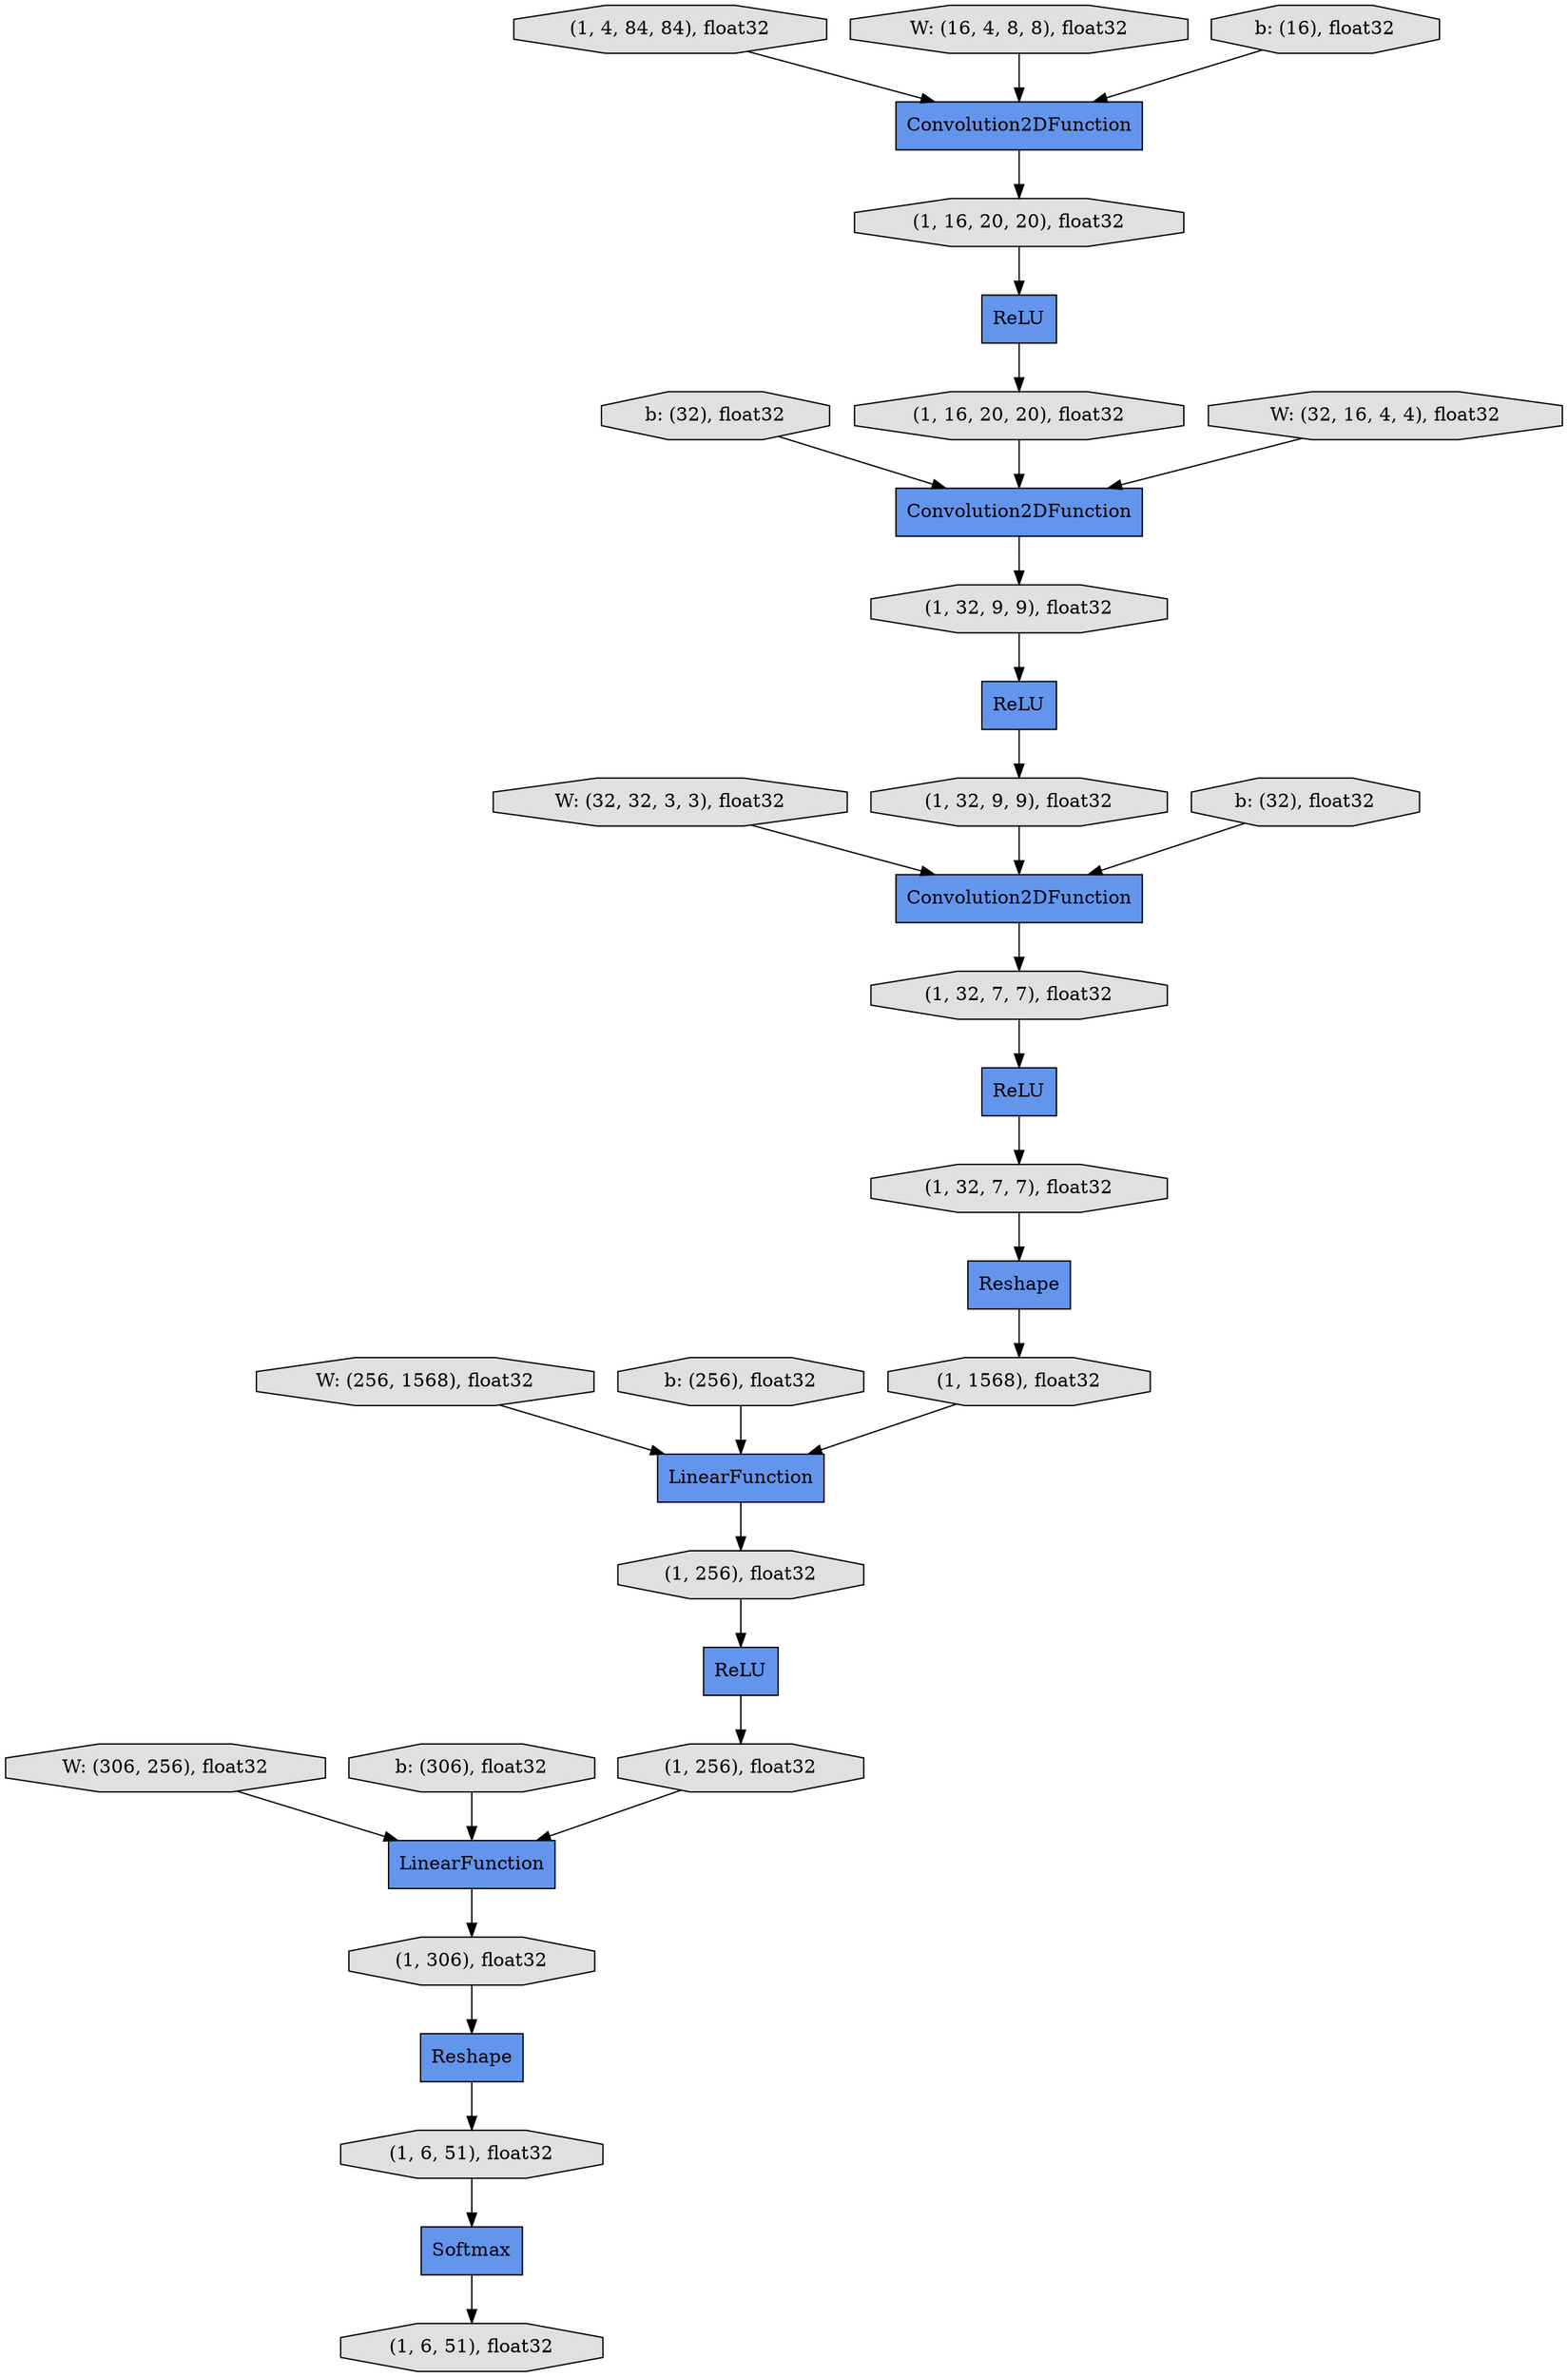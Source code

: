 digraph graphname{rankdir=TB;139645556717584 [label="LinearFunction",shape="record",fillcolor="#6495ED",style="filled"];139645556887632 [label="(1, 256), float32",shape="octagon",fillcolor="#E0E0E0",style="filled"];139645556717648 [label="(1, 4, 84, 84), float32",shape="octagon",fillcolor="#E0E0E0",style="filled"];139645557051536 [label="Convolution2DFunction",shape="record",fillcolor="#6495ED",style="filled"];139645556715728 [label="b: (32), float32",shape="octagon",fillcolor="#E0E0E0",style="filled"];139645556717776 [label="(1, 16, 20, 20), float32",shape="octagon",fillcolor="#E0E0E0",style="filled"];139645556887952 [label="(1, 306), float32",shape="octagon",fillcolor="#E0E0E0",style="filled"];139645556717968 [label="ReLU",shape="record",fillcolor="#6495ED",style="filled"];139645556719504 [label="(1, 256), float32",shape="octagon",fillcolor="#E0E0E0",style="filled"];139645556718032 [label="(1, 16, 20, 20), float32",shape="octagon",fillcolor="#E0E0E0",style="filled"];139645556888080 [label="(1, 6, 51), float32",shape="octagon",fillcolor="#E0E0E0",style="filled"];139645556716048 [label="W: (32, 32, 3, 3), float32",shape="octagon",fillcolor="#E0E0E0",style="filled"];139645556718160 [label="Softmax",shape="record",fillcolor="#6495ED",style="filled"];139645556718224 [label="(1, 32, 9, 9), float32",shape="octagon",fillcolor="#E0E0E0",style="filled"];139645557054096 [label="Convolution2DFunction",shape="record",fillcolor="#6495ED",style="filled"];139645556718288 [label="Convolution2DFunction",shape="record",fillcolor="#6495ED",style="filled"];139645556888336 [label="(1, 6, 51), float32",shape="octagon",fillcolor="#E0E0E0",style="filled"];139645556718416 [label="(1, 32, 9, 9), float32",shape="octagon",fillcolor="#E0E0E0",style="filled"];139645556716368 [label="b: (32), float32",shape="octagon",fillcolor="#E0E0E0",style="filled"];139645557148496 [label="ReLU",shape="record",fillcolor="#6495ED",style="filled"];139645556716496 [label="W: (306, 256), float32",shape="octagon",fillcolor="#E0E0E0",style="filled"];139645556718672 [label="ReLU",shape="record",fillcolor="#6495ED",style="filled"];139645556716688 [label="W: (256, 1568), float32",shape="octagon",fillcolor="#E0E0E0",style="filled"];139645556718736 [label="(1, 32, 7, 7), float32",shape="octagon",fillcolor="#E0E0E0",style="filled"];139645556718800 [label="Reshape",shape="record",fillcolor="#6495ED",style="filled"];139645557148880 [label="W: (16, 4, 8, 8), float32",shape="octagon",fillcolor="#E0E0E0",style="filled"];139645556718928 [label="(1, 32, 7, 7), float32",shape="octagon",fillcolor="#E0E0E0",style="filled"];139645556717008 [label="b: (256), float32",shape="octagon",fillcolor="#E0E0E0",style="filled"];139645557149200 [label="b: (16), float32",shape="octagon",fillcolor="#E0E0E0",style="filled"];139645556719248 [label="LinearFunction",shape="record",fillcolor="#6495ED",style="filled"];139645556719312 [label="(1, 1568), float32",shape="octagon",fillcolor="#E0E0E0",style="filled"];139645556719440 [label="Reshape",shape="record",fillcolor="#6495ED",style="filled"];139645557034832 [label="ReLU",shape="record",fillcolor="#6495ED",style="filled"];139645557149520 [label="W: (32, 16, 4, 4), float32",shape="octagon",fillcolor="#E0E0E0",style="filled"];139645556717456 [label="b: (306), float32",shape="octagon",fillcolor="#E0E0E0",style="filled"];139645557054096 -> 139645556717776;139645556718160 -> 139645556888336;139645556716496 -> 139645556719248;139645556716048 -> 139645556718288;139645556718032 -> 139645557051536;139645557051536 -> 139645556718224;139645557148496 -> 139645556718032;139645556718672 -> 139645556719504;139645556717968 -> 139645556718928;139645556718928 -> 139645556718800;139645556718416 -> 139645556718288;139645556716368 -> 139645556718288;139645556718800 -> 139645556719312;139645556717584 -> 139645556887632;139645556717008 -> 139645556717584;139645556715728 -> 139645557051536;139645556717456 -> 139645556719248;139645556719504 -> 139645556719248;139645556717776 -> 139645557148496;139645556719312 -> 139645556717584;139645556716688 -> 139645556717584;139645557034832 -> 139645556718416;139645557149200 -> 139645557054096;139645556718288 -> 139645556718736;139645557148880 -> 139645557054096;139645556718736 -> 139645556717968;139645556717648 -> 139645557054096;139645556887632 -> 139645556718672;139645556719440 -> 139645556888080;139645556718224 -> 139645557034832;139645556888080 -> 139645556718160;139645557149520 -> 139645557051536;139645556887952 -> 139645556719440;139645556719248 -> 139645556887952;}
